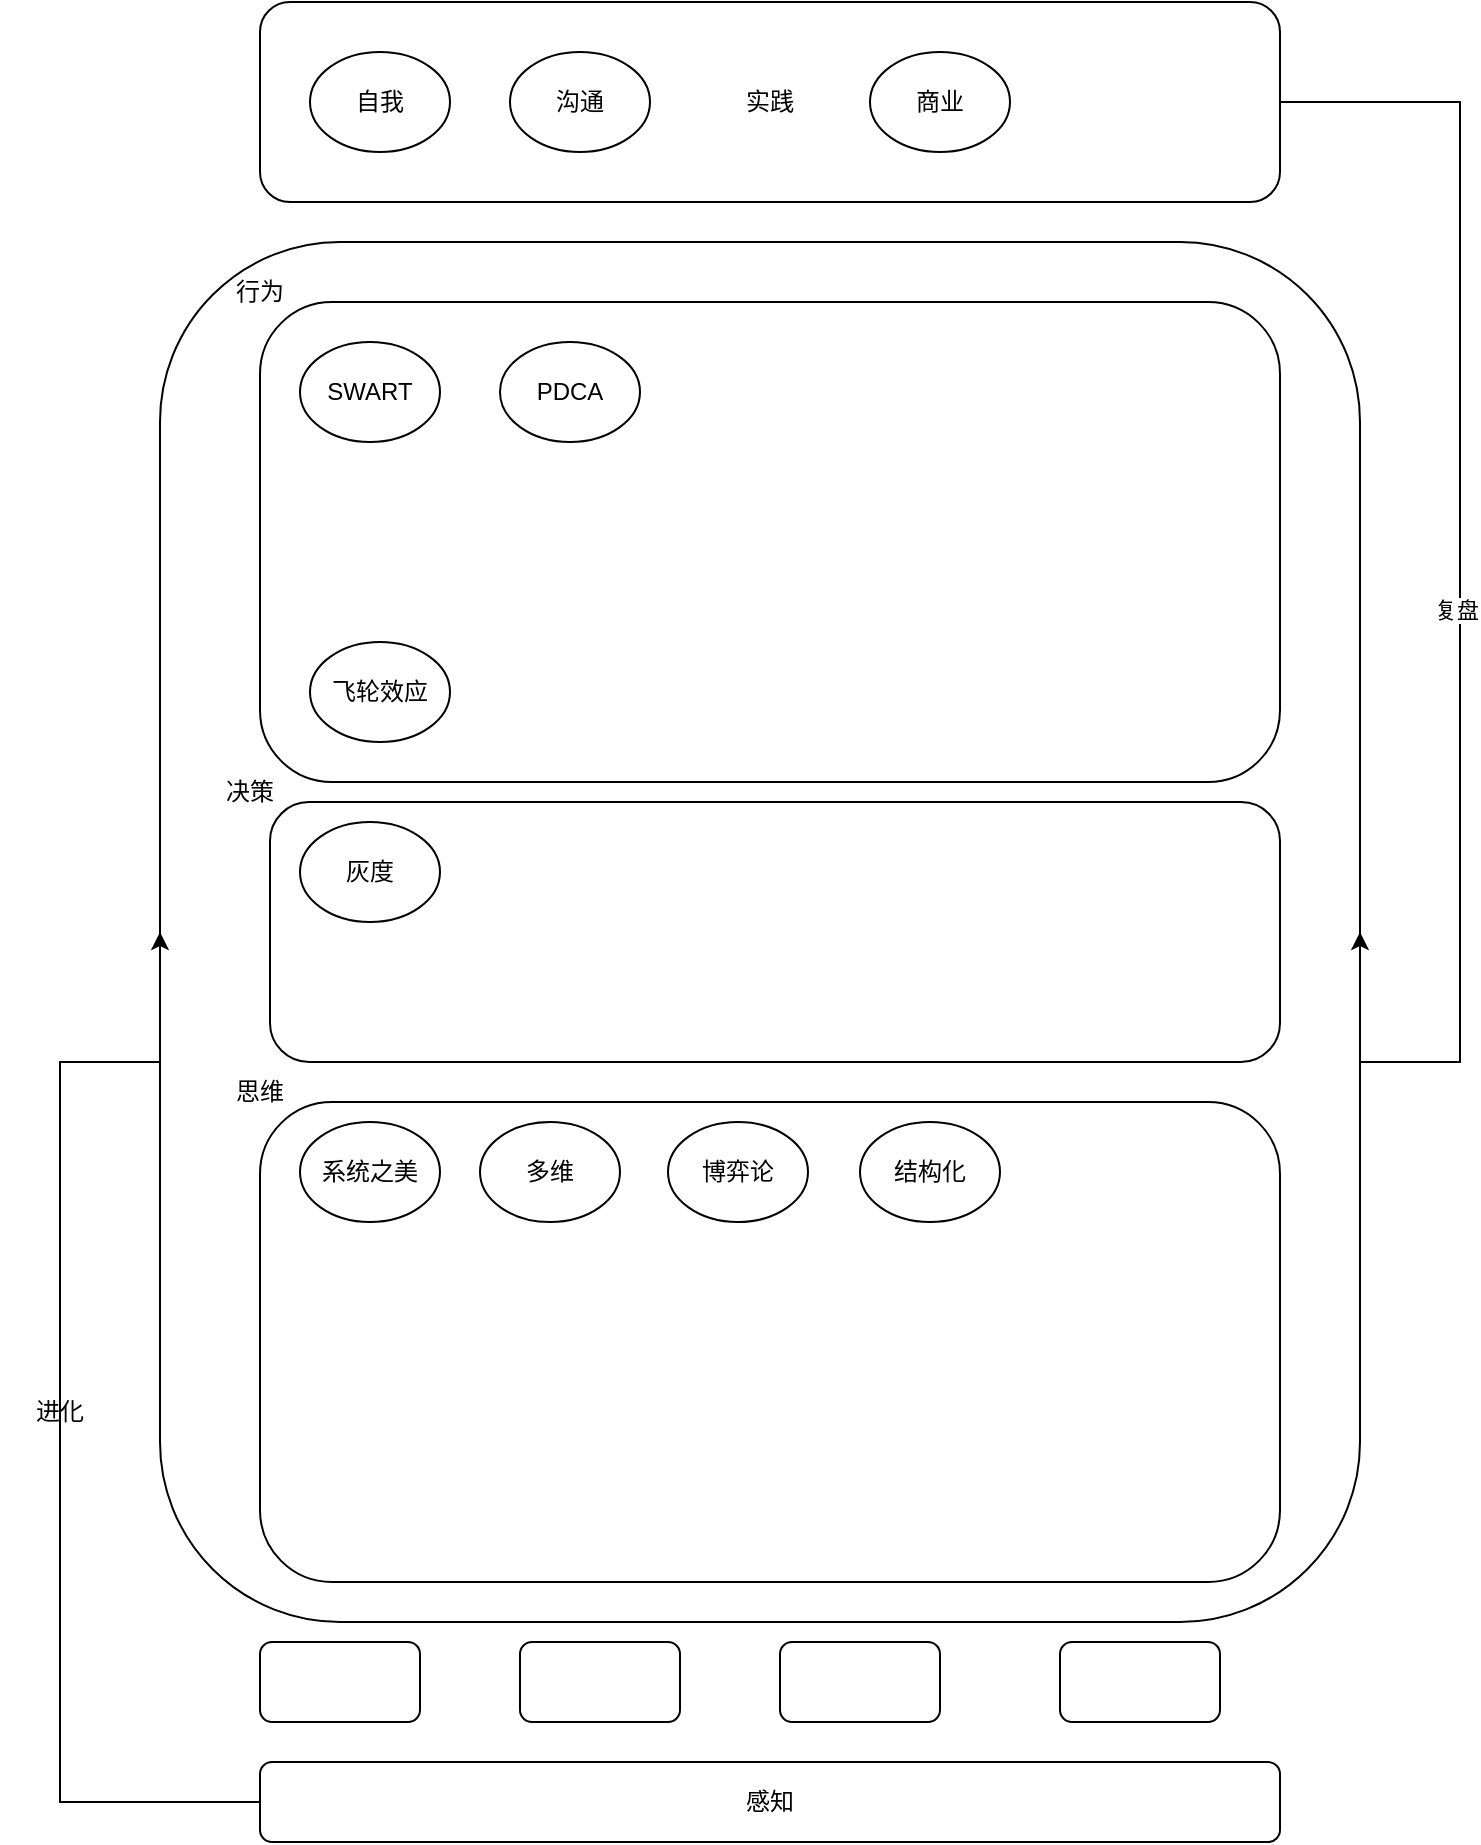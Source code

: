 <mxfile version="17.4.0" type="github">
  <diagram id="6t-HRYRo3RntBsjj9dX_" name="Page-1">
    <mxGraphModel dx="1673" dy="2110" grid="1" gridSize="10" guides="1" tooltips="1" connect="1" arrows="1" fold="1" page="1" pageScale="1" pageWidth="827" pageHeight="1169" math="0" shadow="0">
      <root>
        <mxCell id="0" />
        <mxCell id="1" parent="0" />
        <mxCell id="4zZC_BVY_g6dotP5J9YV-17" value="" style="rounded=1;whiteSpace=wrap;html=1;" vertex="1" parent="1">
          <mxGeometry x="160" y="-270" width="600" height="690" as="geometry" />
        </mxCell>
        <mxCell id="4zZC_BVY_g6dotP5J9YV-1" value="" style="rounded=1;whiteSpace=wrap;html=1;" vertex="1" parent="1">
          <mxGeometry x="210" y="430" width="80" height="40" as="geometry" />
        </mxCell>
        <mxCell id="4zZC_BVY_g6dotP5J9YV-20" style="edgeStyle=orthogonalEdgeStyle;rounded=0;orthogonalLoop=1;jettySize=auto;html=1;exitX=0;exitY=0.5;exitDx=0;exitDy=0;entryX=0;entryY=0.5;entryDx=0;entryDy=0;" edge="1" parent="1" source="4zZC_BVY_g6dotP5J9YV-2" target="4zZC_BVY_g6dotP5J9YV-17">
          <mxGeometry relative="1" as="geometry">
            <Array as="points">
              <mxPoint x="110" y="510" />
              <mxPoint x="110" y="140" />
            </Array>
          </mxGeometry>
        </mxCell>
        <mxCell id="4zZC_BVY_g6dotP5J9YV-2" value="感知" style="rounded=1;whiteSpace=wrap;html=1;" vertex="1" parent="1">
          <mxGeometry x="210" y="490" width="510" height="40" as="geometry" />
        </mxCell>
        <mxCell id="4zZC_BVY_g6dotP5J9YV-3" value="" style="rounded=1;whiteSpace=wrap;html=1;" vertex="1" parent="1">
          <mxGeometry x="340" y="430" width="80" height="40" as="geometry" />
        </mxCell>
        <mxCell id="4zZC_BVY_g6dotP5J9YV-4" value="" style="rounded=1;whiteSpace=wrap;html=1;" vertex="1" parent="1">
          <mxGeometry x="470" y="430" width="80" height="40" as="geometry" />
        </mxCell>
        <mxCell id="4zZC_BVY_g6dotP5J9YV-5" value="" style="rounded=1;whiteSpace=wrap;html=1;" vertex="1" parent="1">
          <mxGeometry x="610" y="430" width="80" height="40" as="geometry" />
        </mxCell>
        <mxCell id="4zZC_BVY_g6dotP5J9YV-6" value="" style="rounded=1;whiteSpace=wrap;html=1;" vertex="1" parent="1">
          <mxGeometry x="210" y="160" width="510" height="240" as="geometry" />
        </mxCell>
        <mxCell id="4zZC_BVY_g6dotP5J9YV-7" value="系统之美" style="ellipse;whiteSpace=wrap;html=1;" vertex="1" parent="1">
          <mxGeometry x="230" y="170" width="70" height="50" as="geometry" />
        </mxCell>
        <mxCell id="4zZC_BVY_g6dotP5J9YV-8" value="多维" style="ellipse;whiteSpace=wrap;html=1;" vertex="1" parent="1">
          <mxGeometry x="320" y="170" width="70" height="50" as="geometry" />
        </mxCell>
        <mxCell id="4zZC_BVY_g6dotP5J9YV-9" value="博弈论" style="ellipse;whiteSpace=wrap;html=1;" vertex="1" parent="1">
          <mxGeometry x="414" y="170" width="70" height="50" as="geometry" />
        </mxCell>
        <mxCell id="4zZC_BVY_g6dotP5J9YV-10" value="结构化" style="ellipse;whiteSpace=wrap;html=1;" vertex="1" parent="1">
          <mxGeometry x="510" y="170" width="70" height="50" as="geometry" />
        </mxCell>
        <mxCell id="4zZC_BVY_g6dotP5J9YV-11" value="" style="rounded=1;whiteSpace=wrap;html=1;" vertex="1" parent="1">
          <mxGeometry x="210" y="-240" width="510" height="240" as="geometry" />
        </mxCell>
        <mxCell id="4zZC_BVY_g6dotP5J9YV-12" value="思维" style="text;html=1;strokeColor=none;fillColor=none;align=center;verticalAlign=middle;whiteSpace=wrap;rounded=0;" vertex="1" parent="1">
          <mxGeometry x="180" y="140" width="60" height="30" as="geometry" />
        </mxCell>
        <mxCell id="4zZC_BVY_g6dotP5J9YV-13" value="行为" style="text;html=1;strokeColor=none;fillColor=none;align=center;verticalAlign=middle;whiteSpace=wrap;rounded=0;" vertex="1" parent="1">
          <mxGeometry x="180" y="-260" width="60" height="30" as="geometry" />
        </mxCell>
        <mxCell id="4zZC_BVY_g6dotP5J9YV-14" value="SWART" style="ellipse;whiteSpace=wrap;html=1;" vertex="1" parent="1">
          <mxGeometry x="230" y="-220" width="70" height="50" as="geometry" />
        </mxCell>
        <mxCell id="4zZC_BVY_g6dotP5J9YV-15" value="PDCA" style="ellipse;whiteSpace=wrap;html=1;" vertex="1" parent="1">
          <mxGeometry x="330" y="-220" width="70" height="50" as="geometry" />
        </mxCell>
        <mxCell id="4zZC_BVY_g6dotP5J9YV-18" style="edgeStyle=orthogonalEdgeStyle;rounded=0;orthogonalLoop=1;jettySize=auto;html=1;exitX=1;exitY=0.5;exitDx=0;exitDy=0;entryX=1;entryY=0.5;entryDx=0;entryDy=0;" edge="1" parent="1" source="4zZC_BVY_g6dotP5J9YV-16" target="4zZC_BVY_g6dotP5J9YV-17">
          <mxGeometry relative="1" as="geometry">
            <Array as="points">
              <mxPoint x="810" y="-340" />
              <mxPoint x="810" y="140" />
              <mxPoint x="760" y="140" />
            </Array>
          </mxGeometry>
        </mxCell>
        <mxCell id="4zZC_BVY_g6dotP5J9YV-19" value="复盘" style="edgeLabel;html=1;align=center;verticalAlign=middle;resizable=0;points=[];" vertex="1" connectable="0" parent="4zZC_BVY_g6dotP5J9YV-18">
          <mxGeometry x="0.004" y="-2" relative="1" as="geometry">
            <mxPoint as="offset" />
          </mxGeometry>
        </mxCell>
        <mxCell id="4zZC_BVY_g6dotP5J9YV-16" value="实践" style="rounded=1;whiteSpace=wrap;html=1;" vertex="1" parent="1">
          <mxGeometry x="210" y="-390" width="510" height="100" as="geometry" />
        </mxCell>
        <mxCell id="4zZC_BVY_g6dotP5J9YV-21" value="进化" style="text;html=1;strokeColor=none;fillColor=none;align=center;verticalAlign=middle;whiteSpace=wrap;rounded=0;" vertex="1" parent="1">
          <mxGeometry x="80" y="300" width="60" height="30" as="geometry" />
        </mxCell>
        <mxCell id="4zZC_BVY_g6dotP5J9YV-22" value="自我" style="ellipse;whiteSpace=wrap;html=1;" vertex="1" parent="1">
          <mxGeometry x="235" y="-365" width="70" height="50" as="geometry" />
        </mxCell>
        <mxCell id="4zZC_BVY_g6dotP5J9YV-23" value="沟通" style="ellipse;whiteSpace=wrap;html=1;" vertex="1" parent="1">
          <mxGeometry x="335" y="-365" width="70" height="50" as="geometry" />
        </mxCell>
        <mxCell id="4zZC_BVY_g6dotP5J9YV-24" value="商业" style="ellipse;whiteSpace=wrap;html=1;" vertex="1" parent="1">
          <mxGeometry x="515" y="-365" width="70" height="50" as="geometry" />
        </mxCell>
        <mxCell id="4zZC_BVY_g6dotP5J9YV-25" value="" style="rounded=1;whiteSpace=wrap;html=1;" vertex="1" parent="1">
          <mxGeometry x="215" y="10" width="505" height="130" as="geometry" />
        </mxCell>
        <mxCell id="4zZC_BVY_g6dotP5J9YV-26" value="决策" style="text;html=1;strokeColor=none;fillColor=none;align=center;verticalAlign=middle;whiteSpace=wrap;rounded=0;" vertex="1" parent="1">
          <mxGeometry x="175" y="-10" width="60" height="30" as="geometry" />
        </mxCell>
        <mxCell id="4zZC_BVY_g6dotP5J9YV-27" value="灰度" style="ellipse;whiteSpace=wrap;html=1;" vertex="1" parent="1">
          <mxGeometry x="230" y="20" width="70" height="50" as="geometry" />
        </mxCell>
        <mxCell id="4zZC_BVY_g6dotP5J9YV-28" value="飞轮效应" style="ellipse;whiteSpace=wrap;html=1;" vertex="1" parent="1">
          <mxGeometry x="235" y="-70" width="70" height="50" as="geometry" />
        </mxCell>
      </root>
    </mxGraphModel>
  </diagram>
</mxfile>
